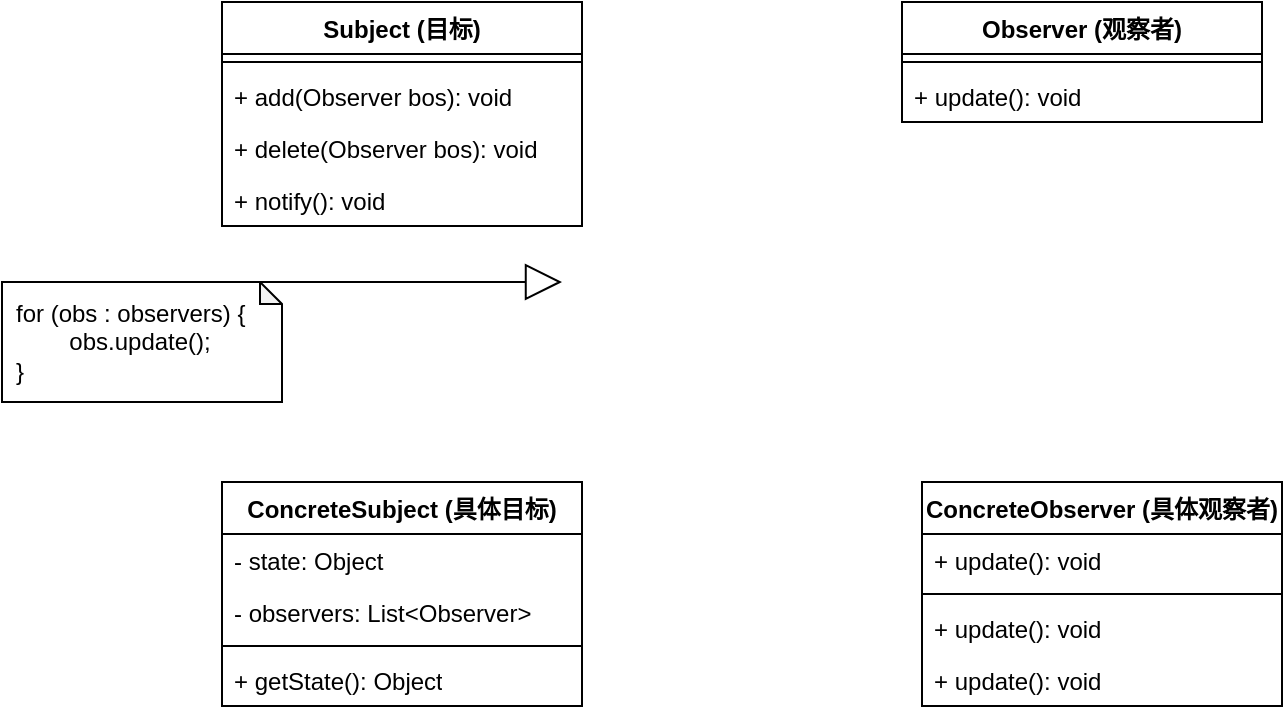 <mxfile version="24.0.5" type="github">
  <diagram name="第 1 页" id="2BgWzdpls95ciU2XflqQ">
    <mxGraphModel dx="888" dy="475" grid="1" gridSize="10" guides="1" tooltips="1" connect="1" arrows="1" fold="1" page="1" pageScale="1" pageWidth="827" pageHeight="1169" math="0" shadow="0">
      <root>
        <mxCell id="0" />
        <mxCell id="1" parent="0" />
        <mxCell id="061i2ZvZw6jcnUKHWj4o-1" value="Subject (目标)" style="swimlane;fontStyle=1;align=center;verticalAlign=top;childLayout=stackLayout;horizontal=1;startSize=26;horizontalStack=0;resizeParent=1;resizeParentMax=0;resizeLast=0;collapsible=1;marginBottom=0;whiteSpace=wrap;html=1;" parent="1" vertex="1">
          <mxGeometry x="160" y="140" width="180" height="112" as="geometry">
            <mxRectangle x="260" y="170" width="100" height="30" as="alternateBounds" />
          </mxGeometry>
        </mxCell>
        <mxCell id="061i2ZvZw6jcnUKHWj4o-3" value="" style="line;strokeWidth=1;fillColor=none;align=left;verticalAlign=middle;spacingTop=-1;spacingLeft=3;spacingRight=3;rotatable=0;labelPosition=right;points=[];portConstraint=eastwest;strokeColor=inherit;" parent="061i2ZvZw6jcnUKHWj4o-1" vertex="1">
          <mxGeometry y="26" width="180" height="8" as="geometry" />
        </mxCell>
        <mxCell id="061i2ZvZw6jcnUKHWj4o-7" value="+ add(Observer bos): void" style="text;strokeColor=none;fillColor=none;align=left;verticalAlign=top;spacingLeft=4;spacingRight=4;overflow=hidden;rotatable=0;points=[[0,0.5],[1,0.5]];portConstraint=eastwest;whiteSpace=wrap;html=1;" parent="061i2ZvZw6jcnUKHWj4o-1" vertex="1">
          <mxGeometry y="34" width="180" height="26" as="geometry" />
        </mxCell>
        <mxCell id="061i2ZvZw6jcnUKHWj4o-9" value="+ delete(Observer bos): void" style="text;strokeColor=none;fillColor=none;align=left;verticalAlign=top;spacingLeft=4;spacingRight=4;overflow=hidden;rotatable=0;points=[[0,0.5],[1,0.5]];portConstraint=eastwest;whiteSpace=wrap;html=1;" parent="061i2ZvZw6jcnUKHWj4o-1" vertex="1">
          <mxGeometry y="60" width="180" height="26" as="geometry" />
        </mxCell>
        <mxCell id="061i2ZvZw6jcnUKHWj4o-10" value="+ notify(): void" style="text;strokeColor=none;fillColor=none;align=left;verticalAlign=top;spacingLeft=4;spacingRight=4;overflow=hidden;rotatable=0;points=[[0,0.5],[1,0.5]];portConstraint=eastwest;whiteSpace=wrap;html=1;" parent="061i2ZvZw6jcnUKHWj4o-1" vertex="1">
          <mxGeometry y="86" width="180" height="26" as="geometry" />
        </mxCell>
        <mxCell id="061i2ZvZw6jcnUKHWj4o-11" value="ConcreteSubject (具体目标)" style="swimlane;fontStyle=1;align=center;verticalAlign=top;childLayout=stackLayout;horizontal=1;startSize=26;horizontalStack=0;resizeParent=1;resizeParentMax=0;resizeLast=0;collapsible=1;marginBottom=0;whiteSpace=wrap;html=1;" parent="1" vertex="1">
          <mxGeometry x="160" y="380" width="180" height="112" as="geometry" />
        </mxCell>
        <mxCell id="061i2ZvZw6jcnUKHWj4o-12" value="-&lt;span style=&quot;background-color: initial;&quot;&gt;&amp;nbsp;state: Object&lt;/span&gt;" style="text;strokeColor=none;fillColor=none;align=left;verticalAlign=top;spacingLeft=4;spacingRight=4;overflow=hidden;rotatable=0;points=[[0,0.5],[1,0.5]];portConstraint=eastwest;whiteSpace=wrap;html=1;" parent="061i2ZvZw6jcnUKHWj4o-11" vertex="1">
          <mxGeometry y="26" width="180" height="26" as="geometry" />
        </mxCell>
        <mxCell id="061i2ZvZw6jcnUKHWj4o-14" value="- observers: List&amp;lt;Observer&amp;gt;" style="text;strokeColor=none;fillColor=none;align=left;verticalAlign=top;spacingLeft=4;spacingRight=4;overflow=hidden;rotatable=0;points=[[0,0.5],[1,0.5]];portConstraint=eastwest;whiteSpace=wrap;html=1;" parent="061i2ZvZw6jcnUKHWj4o-11" vertex="1">
          <mxGeometry y="52" width="180" height="26" as="geometry" />
        </mxCell>
        <mxCell id="061i2ZvZw6jcnUKHWj4o-13" value="" style="line;strokeWidth=1;fillColor=none;align=left;verticalAlign=middle;spacingTop=-1;spacingLeft=3;spacingRight=3;rotatable=0;labelPosition=right;points=[];portConstraint=eastwest;strokeColor=inherit;" parent="061i2ZvZw6jcnUKHWj4o-11" vertex="1">
          <mxGeometry y="78" width="180" height="8" as="geometry" />
        </mxCell>
        <mxCell id="061i2ZvZw6jcnUKHWj4o-16" value="+ getState(): Object" style="text;strokeColor=none;fillColor=none;align=left;verticalAlign=top;spacingLeft=4;spacingRight=4;overflow=hidden;rotatable=0;points=[[0,0.5],[1,0.5]];portConstraint=eastwest;whiteSpace=wrap;html=1;" parent="061i2ZvZw6jcnUKHWj4o-11" vertex="1">
          <mxGeometry y="86" width="180" height="26" as="geometry" />
        </mxCell>
        <mxCell id="061i2ZvZw6jcnUKHWj4o-21" value="" style="endArrow=block;endSize=16;endFill=0;html=1;rounded=0;" parent="1" edge="1">
          <mxGeometry width="160" relative="1" as="geometry">
            <mxPoint x="170" y="280" as="sourcePoint" />
            <mxPoint x="330" y="280" as="targetPoint" />
            <mxPoint as="offset" />
          </mxGeometry>
        </mxCell>
        <mxCell id="0AiCKHE5h7Yup-aDcP__-1" value="Observer (观察者&lt;span style=&quot;background-color: initial;&quot;&gt;)&lt;/span&gt;" style="swimlane;fontStyle=1;align=center;verticalAlign=top;childLayout=stackLayout;horizontal=1;startSize=26;horizontalStack=0;resizeParent=1;resizeParentMax=0;resizeLast=0;collapsible=1;marginBottom=0;whiteSpace=wrap;html=1;" vertex="1" parent="1">
          <mxGeometry x="500" y="140" width="180" height="60" as="geometry" />
        </mxCell>
        <mxCell id="0AiCKHE5h7Yup-aDcP__-3" value="" style="line;strokeWidth=1;fillColor=none;align=left;verticalAlign=middle;spacingTop=-1;spacingLeft=3;spacingRight=3;rotatable=0;labelPosition=right;points=[];portConstraint=eastwest;strokeColor=inherit;" vertex="1" parent="0AiCKHE5h7Yup-aDcP__-1">
          <mxGeometry y="26" width="180" height="8" as="geometry" />
        </mxCell>
        <mxCell id="0AiCKHE5h7Yup-aDcP__-4" value="+ update(): void" style="text;strokeColor=none;fillColor=none;align=left;verticalAlign=top;spacingLeft=4;spacingRight=4;overflow=hidden;rotatable=0;points=[[0,0.5],[1,0.5]];portConstraint=eastwest;whiteSpace=wrap;html=1;" vertex="1" parent="0AiCKHE5h7Yup-aDcP__-1">
          <mxGeometry y="34" width="180" height="26" as="geometry" />
        </mxCell>
        <mxCell id="0AiCKHE5h7Yup-aDcP__-5" value="ConcreteObserver (具体观察者&lt;span style=&quot;background-color: initial;&quot;&gt;)&lt;/span&gt;" style="swimlane;fontStyle=1;align=center;verticalAlign=top;childLayout=stackLayout;horizontal=1;startSize=26;horizontalStack=0;resizeParent=1;resizeParentMax=0;resizeLast=0;collapsible=1;marginBottom=0;whiteSpace=wrap;html=1;" vertex="1" parent="1">
          <mxGeometry x="510" y="380" width="180" height="112" as="geometry" />
        </mxCell>
        <mxCell id="0AiCKHE5h7Yup-aDcP__-7" value="+ update(): void" style="text;strokeColor=none;fillColor=none;align=left;verticalAlign=top;spacingLeft=4;spacingRight=4;overflow=hidden;rotatable=0;points=[[0,0.5],[1,0.5]];portConstraint=eastwest;whiteSpace=wrap;html=1;" vertex="1" parent="0AiCKHE5h7Yup-aDcP__-5">
          <mxGeometry y="26" width="180" height="26" as="geometry" />
        </mxCell>
        <mxCell id="0AiCKHE5h7Yup-aDcP__-6" value="" style="line;strokeWidth=1;fillColor=none;align=left;verticalAlign=middle;spacingTop=-1;spacingLeft=3;spacingRight=3;rotatable=0;labelPosition=right;points=[];portConstraint=eastwest;strokeColor=inherit;" vertex="1" parent="0AiCKHE5h7Yup-aDcP__-5">
          <mxGeometry y="52" width="180" height="8" as="geometry" />
        </mxCell>
        <mxCell id="0AiCKHE5h7Yup-aDcP__-9" value="+ update(): void" style="text;strokeColor=none;fillColor=none;align=left;verticalAlign=top;spacingLeft=4;spacingRight=4;overflow=hidden;rotatable=0;points=[[0,0.5],[1,0.5]];portConstraint=eastwest;whiteSpace=wrap;html=1;" vertex="1" parent="0AiCKHE5h7Yup-aDcP__-5">
          <mxGeometry y="60" width="180" height="26" as="geometry" />
        </mxCell>
        <mxCell id="0AiCKHE5h7Yup-aDcP__-10" value="+ update(): void" style="text;strokeColor=none;fillColor=none;align=left;verticalAlign=top;spacingLeft=4;spacingRight=4;overflow=hidden;rotatable=0;points=[[0,0.5],[1,0.5]];portConstraint=eastwest;whiteSpace=wrap;html=1;" vertex="1" parent="0AiCKHE5h7Yup-aDcP__-5">
          <mxGeometry y="86" width="180" height="26" as="geometry" />
        </mxCell>
        <mxCell id="0AiCKHE5h7Yup-aDcP__-13" value="for (obs : observers) {&lt;div&gt;&lt;span style=&quot;white-space: pre;&quot;&gt;&#x9;&lt;/span&gt;obs.update();&lt;br&gt;&lt;div&gt;}&lt;/div&gt;&lt;/div&gt;" style="shape=note;whiteSpace=wrap;html=1;backgroundOutline=1;darkOpacity=0.05;size=11;align=left;spacingLeft=5;spacingRight=5;" vertex="1" parent="1">
          <mxGeometry x="50" y="280" width="140" height="60" as="geometry" />
        </mxCell>
      </root>
    </mxGraphModel>
  </diagram>
</mxfile>
